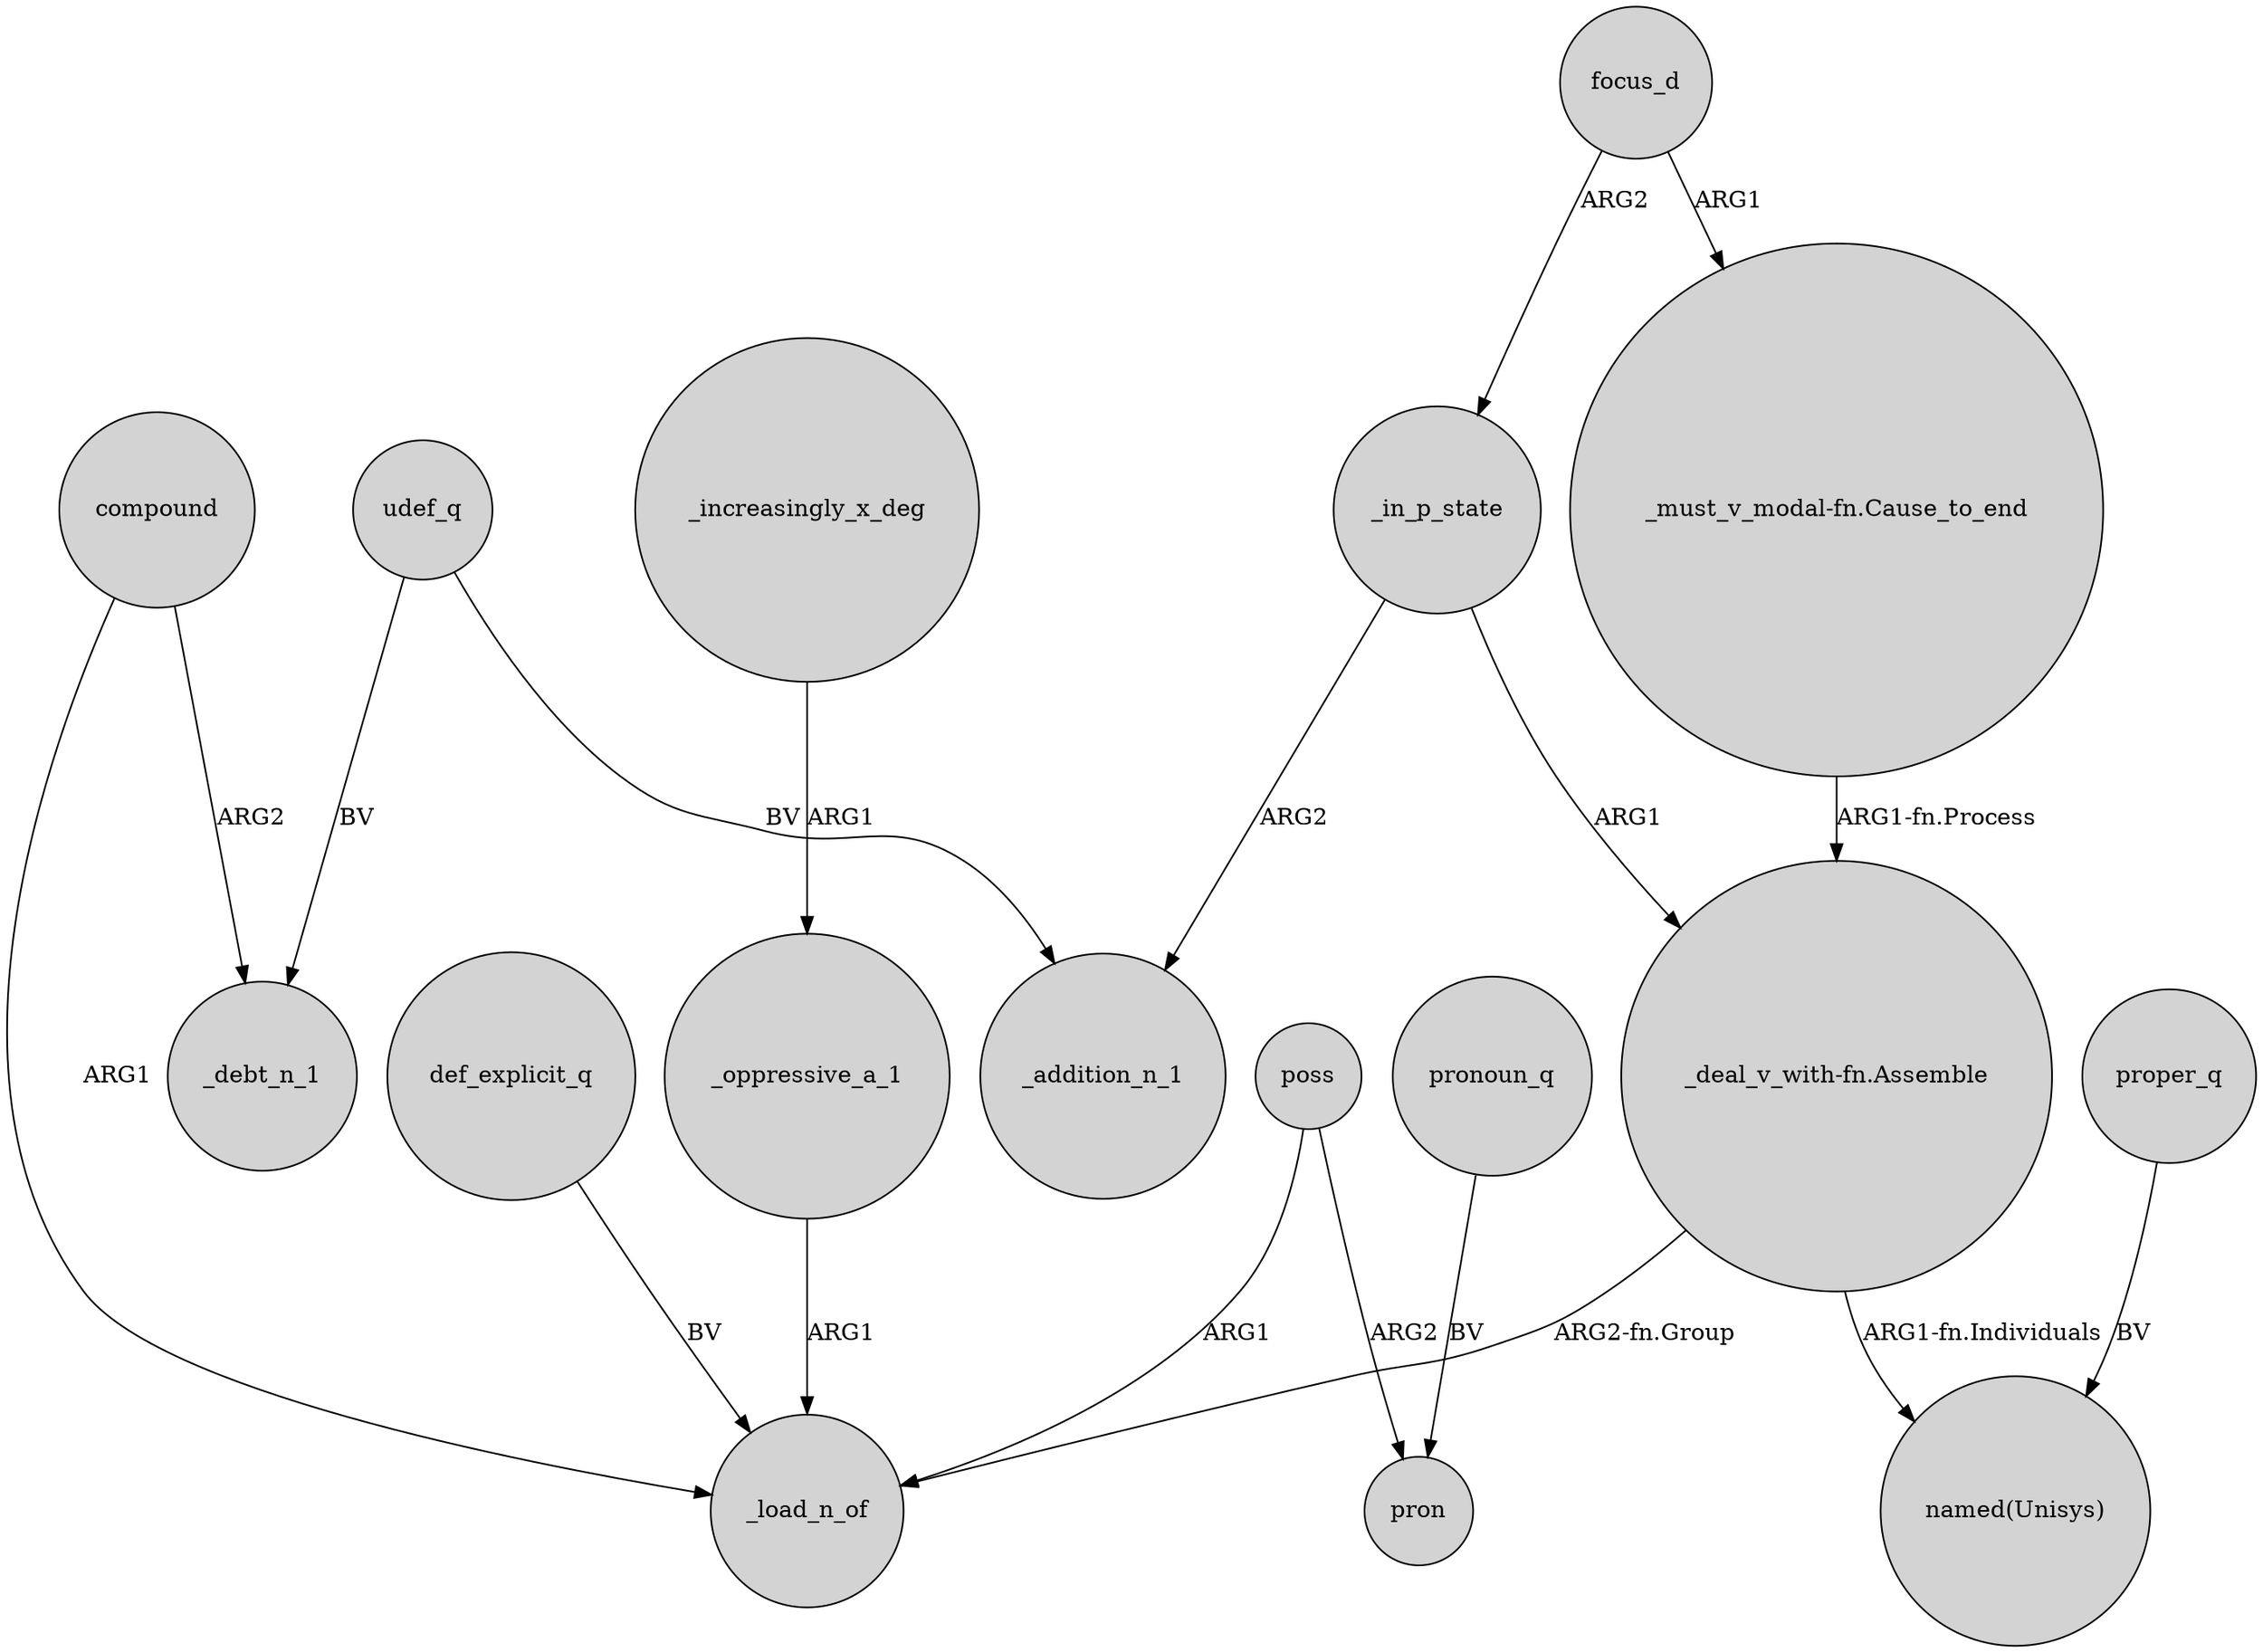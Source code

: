 digraph {
	node [shape=circle style=filled]
	udef_q -> _debt_n_1 [label=BV]
	"_deal_v_with-fn.Assemble" -> _load_n_of [label="ARG2-fn.Group"]
	_in_p_state -> _addition_n_1 [label=ARG2]
	"_deal_v_with-fn.Assemble" -> "named(Unisys)" [label="ARG1-fn.Individuals"]
	poss -> _load_n_of [label=ARG1]
	udef_q -> _addition_n_1 [label=BV]
	compound -> _load_n_of [label=ARG1]
	focus_d -> _in_p_state [label=ARG2]
	_oppressive_a_1 -> _load_n_of [label=ARG1]
	def_explicit_q -> _load_n_of [label=BV]
	focus_d -> "_must_v_modal-fn.Cause_to_end" [label=ARG1]
	proper_q -> "named(Unisys)" [label=BV]
	_in_p_state -> "_deal_v_with-fn.Assemble" [label=ARG1]
	pronoun_q -> pron [label=BV]
	compound -> _debt_n_1 [label=ARG2]
	"_must_v_modal-fn.Cause_to_end" -> "_deal_v_with-fn.Assemble" [label="ARG1-fn.Process"]
	poss -> pron [label=ARG2]
	_increasingly_x_deg -> _oppressive_a_1 [label=ARG1]
}
